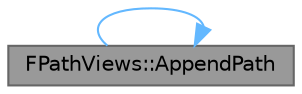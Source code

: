 digraph "FPathViews::AppendPath"
{
 // INTERACTIVE_SVG=YES
 // LATEX_PDF_SIZE
  bgcolor="transparent";
  edge [fontname=Helvetica,fontsize=10,labelfontname=Helvetica,labelfontsize=10];
  node [fontname=Helvetica,fontsize=10,shape=box,height=0.2,width=0.4];
  rankdir="LR";
  Node1 [id="Node000001",label="FPathViews::AppendPath",height=0.2,width=0.4,color="gray40", fillcolor="grey60", style="filled", fontcolor="black",tooltip="If AppendPath is a relative path, append it as a relative path onto InOutPath."];
  Node1 -> Node1 [id="edge1_Node000001_Node000001",color="steelblue1",style="solid",tooltip=" "];
}
